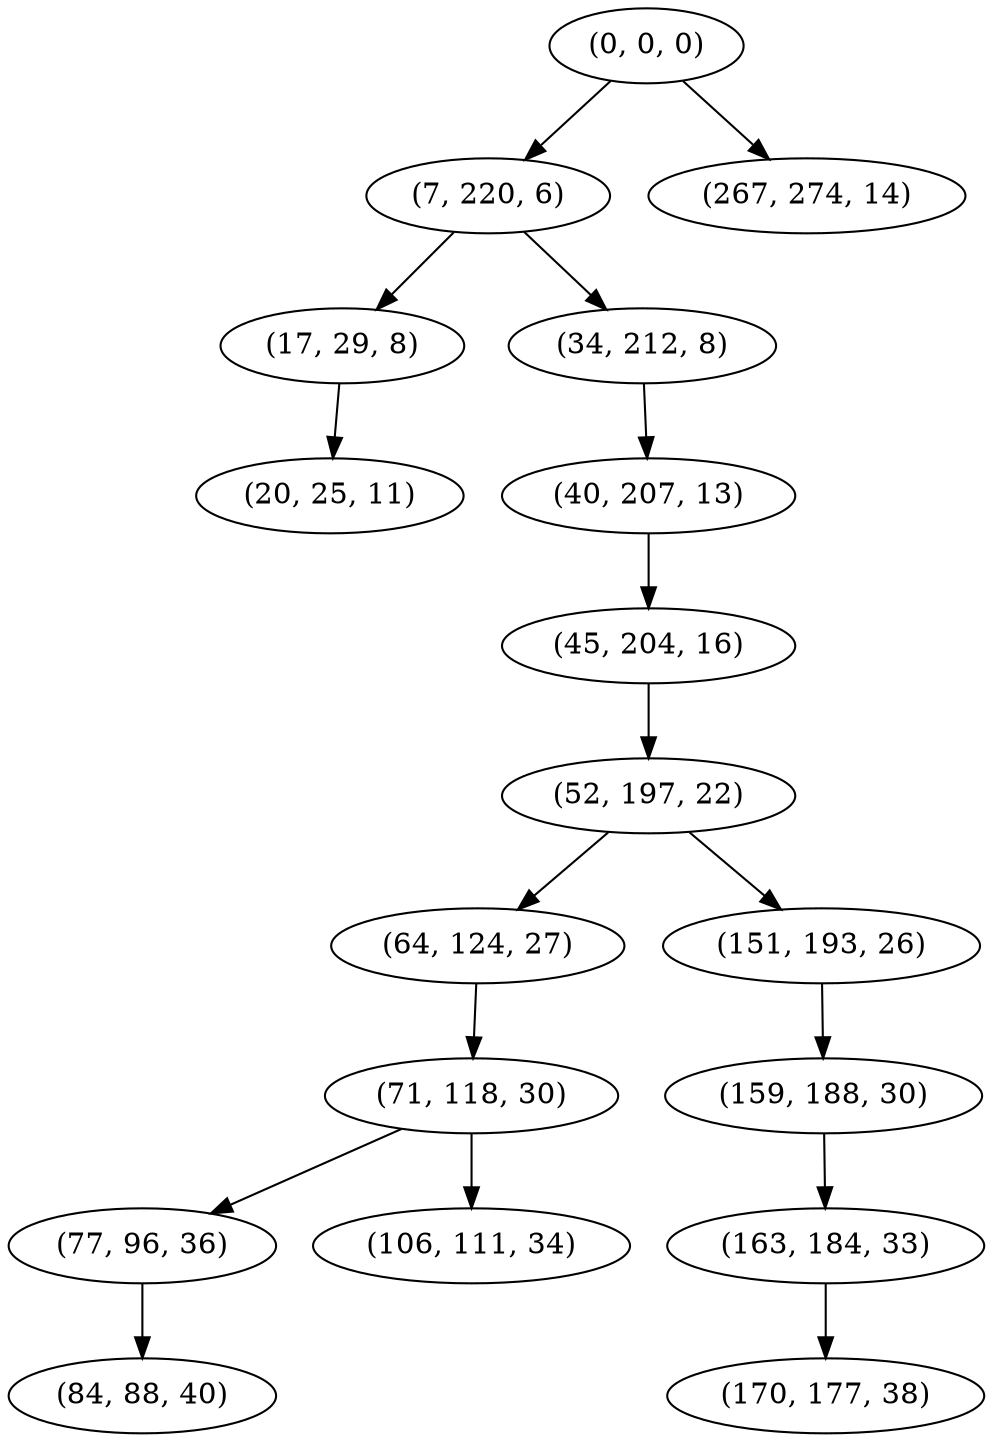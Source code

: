 digraph tree {
    "(0, 0, 0)";
    "(7, 220, 6)";
    "(17, 29, 8)";
    "(20, 25, 11)";
    "(34, 212, 8)";
    "(40, 207, 13)";
    "(45, 204, 16)";
    "(52, 197, 22)";
    "(64, 124, 27)";
    "(71, 118, 30)";
    "(77, 96, 36)";
    "(84, 88, 40)";
    "(106, 111, 34)";
    "(151, 193, 26)";
    "(159, 188, 30)";
    "(163, 184, 33)";
    "(170, 177, 38)";
    "(267, 274, 14)";
    "(0, 0, 0)" -> "(7, 220, 6)";
    "(0, 0, 0)" -> "(267, 274, 14)";
    "(7, 220, 6)" -> "(17, 29, 8)";
    "(7, 220, 6)" -> "(34, 212, 8)";
    "(17, 29, 8)" -> "(20, 25, 11)";
    "(34, 212, 8)" -> "(40, 207, 13)";
    "(40, 207, 13)" -> "(45, 204, 16)";
    "(45, 204, 16)" -> "(52, 197, 22)";
    "(52, 197, 22)" -> "(64, 124, 27)";
    "(52, 197, 22)" -> "(151, 193, 26)";
    "(64, 124, 27)" -> "(71, 118, 30)";
    "(71, 118, 30)" -> "(77, 96, 36)";
    "(71, 118, 30)" -> "(106, 111, 34)";
    "(77, 96, 36)" -> "(84, 88, 40)";
    "(151, 193, 26)" -> "(159, 188, 30)";
    "(159, 188, 30)" -> "(163, 184, 33)";
    "(163, 184, 33)" -> "(170, 177, 38)";
}
